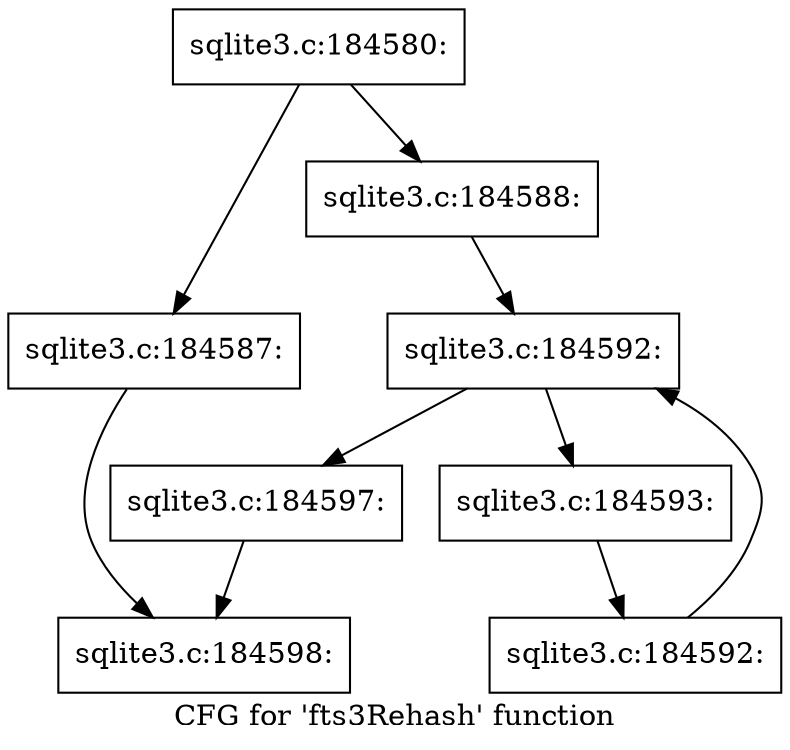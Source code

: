 digraph "CFG for 'fts3Rehash' function" {
	label="CFG for 'fts3Rehash' function";

	Node0x55c0facd3840 [shape=record,label="{sqlite3.c:184580:}"];
	Node0x55c0facd3840 -> Node0x55c0facdaf50;
	Node0x55c0facd3840 -> Node0x55c0facdafa0;
	Node0x55c0facdaf50 [shape=record,label="{sqlite3.c:184587:}"];
	Node0x55c0facdaf50 -> Node0x55c0facd39c0;
	Node0x55c0facdafa0 [shape=record,label="{sqlite3.c:184588:}"];
	Node0x55c0facdafa0 -> Node0x55c0facdc770;
	Node0x55c0facdc770 [shape=record,label="{sqlite3.c:184592:}"];
	Node0x55c0facdc770 -> Node0x55c0facdc990;
	Node0x55c0facdc770 -> Node0x55c0facdc140;
	Node0x55c0facdc990 [shape=record,label="{sqlite3.c:184593:}"];
	Node0x55c0facdc990 -> Node0x55c0facdc900;
	Node0x55c0facdc900 [shape=record,label="{sqlite3.c:184592:}"];
	Node0x55c0facdc900 -> Node0x55c0facdc770;
	Node0x55c0facdc140 [shape=record,label="{sqlite3.c:184597:}"];
	Node0x55c0facdc140 -> Node0x55c0facd39c0;
	Node0x55c0facd39c0 [shape=record,label="{sqlite3.c:184598:}"];
}
